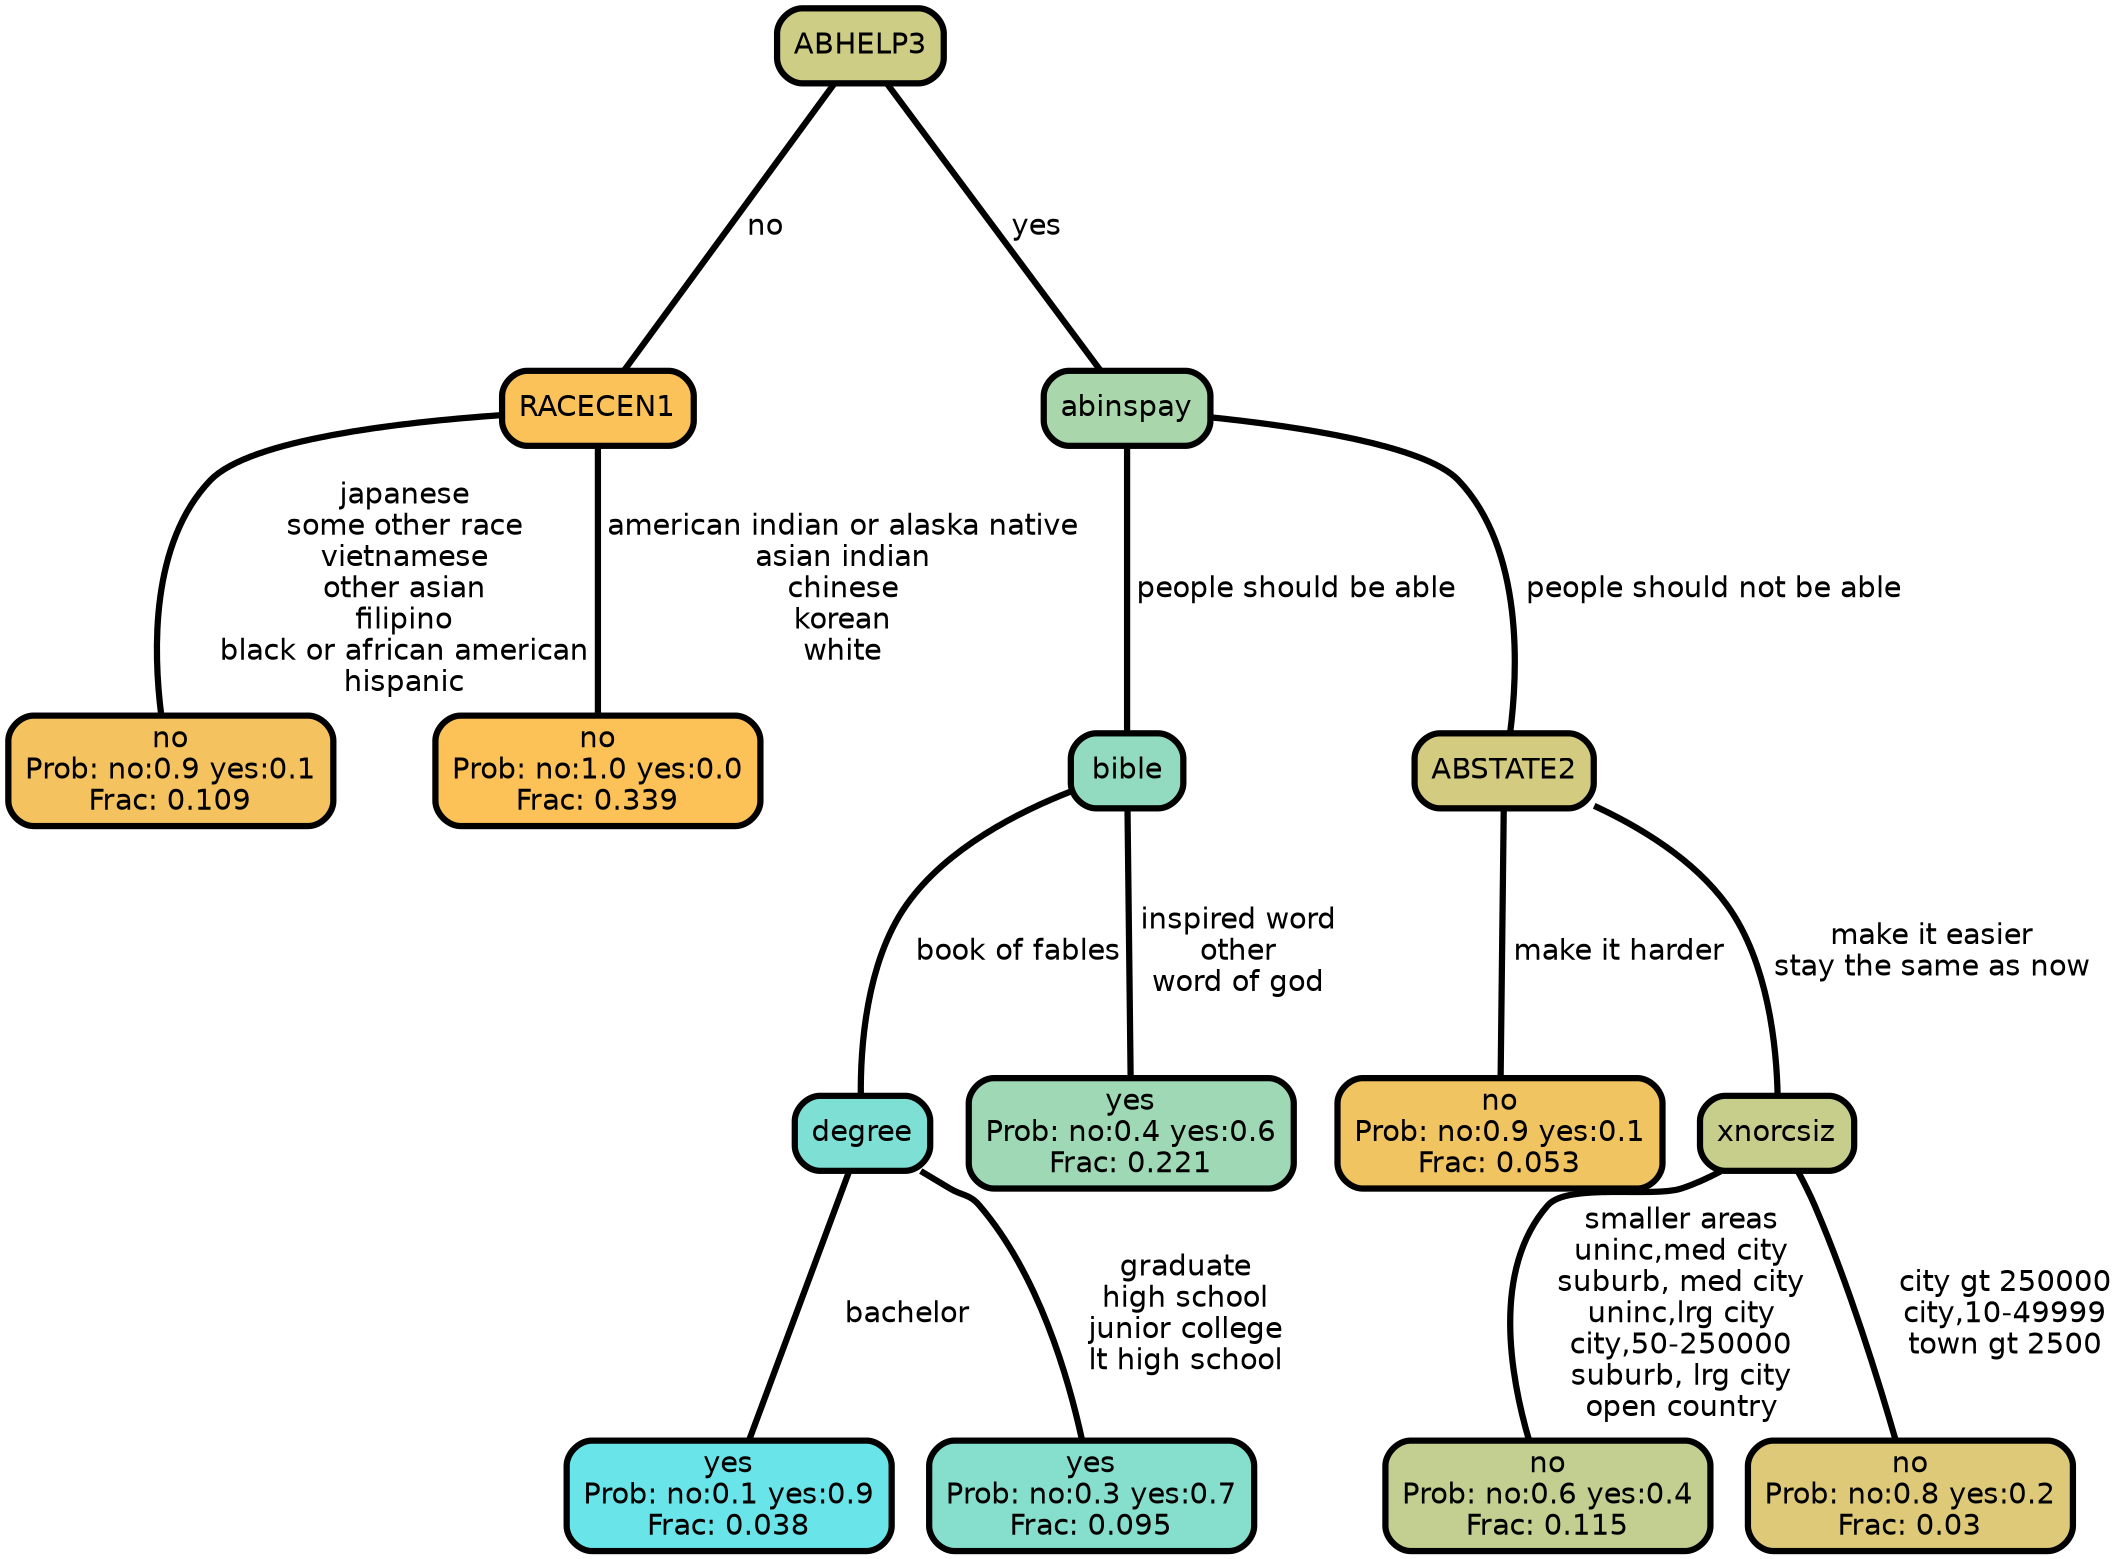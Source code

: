 graph Tree {
node [shape=box, style="filled, rounded",color="black",penwidth="3",fontcolor="black",                 fontname=helvetica] ;
graph [ranksep="0 equally", splines=straight,                 bgcolor=transparent, dpi=200] ;
edge [fontname=helvetica, color=black] ;
0 [label="no
Prob: no:0.9 yes:0.1
Frac: 0.109", fillcolor="#f4c35f"] ;
1 [label="RACECEN1", fillcolor="#fac259"] ;
2 [label="no
Prob: no:1.0 yes:0.0
Frac: 0.339", fillcolor="#fcc157"] ;
3 [label="ABHELP3", fillcolor="#cecd85"] ;
4 [label="yes
Prob: no:0.1 yes:0.9
Frac: 0.038", fillcolor="#69e5ea"] ;
5 [label="degree", fillcolor="#7ee0d5"] ;
6 [label="yes
Prob: no:0.3 yes:0.7
Frac: 0.095", fillcolor="#86decd"] ;
7 [label="bible", fillcolor="#92dbc1"] ;
8 [label="yes
Prob: no:0.4 yes:0.6
Frac: 0.221", fillcolor="#9fd8b4"] ;
9 [label="abinspay", fillcolor="#a9d6aa"] ;
10 [label="no
Prob: no:0.9 yes:0.1
Frac: 0.053", fillcolor="#f1c462"] ;
11 [label="ABSTATE2", fillcolor="#d3cb80"] ;
12 [label="no
Prob: no:0.6 yes:0.4
Frac: 0.115", fillcolor="#c2cf91"] ;
13 [label="xnorcsiz", fillcolor="#c7ce8c"] ;
14 [label="no
Prob: no:0.8 yes:0.2
Frac: 0.03", fillcolor="#ddc977"] ;
1 -- 0 [label=" japanese\n some other race\n vietnamese\n other asian\n filipino\n black or african american\n hispanic",penwidth=3] ;
1 -- 2 [label=" american indian or alaska native\n asian indian\n chinese\n korean\n white",penwidth=3] ;
3 -- 1 [label=" no",penwidth=3] ;
3 -- 9 [label=" yes",penwidth=3] ;
5 -- 4 [label=" bachelor",penwidth=3] ;
5 -- 6 [label=" graduate\n high school\n junior college\n lt high school",penwidth=3] ;
7 -- 5 [label=" book of fables",penwidth=3] ;
7 -- 8 [label=" inspired word\n other\n word of god",penwidth=3] ;
9 -- 7 [label=" people should be able",penwidth=3] ;
9 -- 11 [label=" people should not be able",penwidth=3] ;
11 -- 10 [label=" make it harder",penwidth=3] ;
11 -- 13 [label=" make it easier\n stay the same as now",penwidth=3] ;
13 -- 12 [label=" smaller areas\n uninc,med city\n suburb, med city\n uninc,lrg city\n city,50-250000\n suburb, lrg city\n open country",penwidth=3] ;
13 -- 14 [label=" city gt 250000\n city,10-49999\n town gt 2500",penwidth=3] ;
{rank = same;}}
